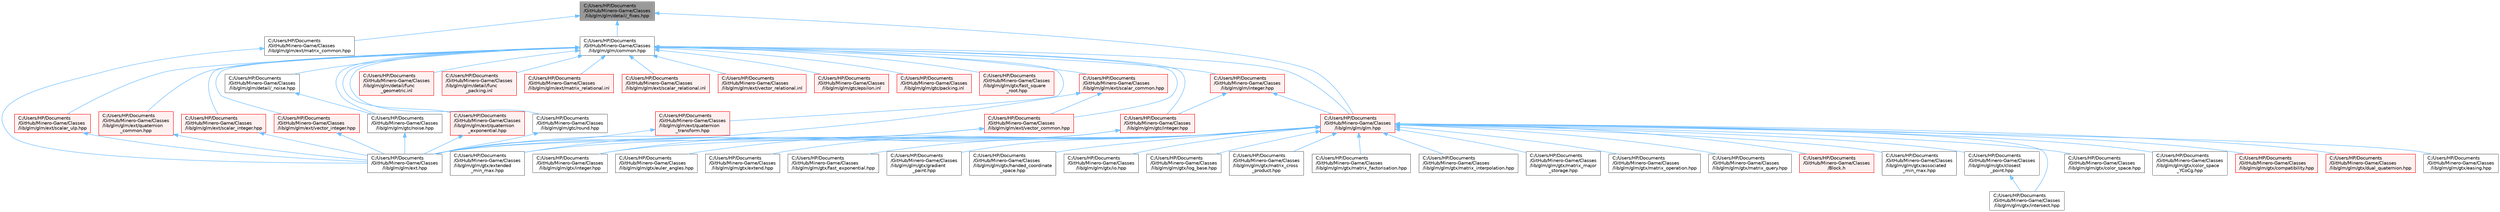 digraph "C:/Users/HP/Documents/GitHub/Minero-Game/Classes/lib/glm/glm/detail/_fixes.hpp"
{
 // LATEX_PDF_SIZE
  bgcolor="transparent";
  edge [fontname=Helvetica,fontsize=10,labelfontname=Helvetica,labelfontsize=10];
  node [fontname=Helvetica,fontsize=10,shape=box,height=0.2,width=0.4];
  Node1 [id="Node000001",label="C:/Users/HP/Documents\l/GitHub/Minero-Game/Classes\l/lib/glm/glm/detail/_fixes.hpp",height=0.2,width=0.4,color="gray40", fillcolor="grey60", style="filled", fontcolor="black",tooltip=" "];
  Node1 -> Node2 [id="edge1_Node000001_Node000002",dir="back",color="steelblue1",style="solid",tooltip=" "];
  Node2 [id="Node000002",label="C:/Users/HP/Documents\l/GitHub/Minero-Game/Classes\l/lib/glm/glm/common.hpp",height=0.2,width=0.4,color="grey40", fillcolor="white", style="filled",URL="$_classes_2lib_2glm_2glm_2common_8hpp.html",tooltip=" "];
  Node2 -> Node3 [id="edge2_Node000002_Node000003",dir="back",color="steelblue1",style="solid",tooltip=" "];
  Node3 [id="Node000003",label="C:/Users/HP/Documents\l/GitHub/Minero-Game/Classes\l/lib/glm/glm/detail/_noise.hpp",height=0.2,width=0.4,color="grey40", fillcolor="white", style="filled",URL="$_classes_2lib_2glm_2glm_2detail_2__noise_8hpp.html",tooltip=" "];
  Node3 -> Node4 [id="edge3_Node000003_Node000004",dir="back",color="steelblue1",style="solid",tooltip=" "];
  Node4 [id="Node000004",label="C:/Users/HP/Documents\l/GitHub/Minero-Game/Classes\l/lib/glm/glm/gtc/noise.hpp",height=0.2,width=0.4,color="grey40", fillcolor="white", style="filled",URL="$_classes_2lib_2glm_2glm_2gtc_2noise_8hpp.html",tooltip=" "];
  Node4 -> Node5 [id="edge4_Node000004_Node000005",dir="back",color="steelblue1",style="solid",tooltip=" "];
  Node5 [id="Node000005",label="C:/Users/HP/Documents\l/GitHub/Minero-Game/Classes\l/lib/glm/glm/ext.hpp",height=0.2,width=0.4,color="grey40", fillcolor="white", style="filled",URL="$_classes_2lib_2glm_2glm_2ext_8hpp.html",tooltip=" "];
  Node2 -> Node6 [id="edge5_Node000002_Node000006",dir="back",color="steelblue1",style="solid",tooltip=" "];
  Node6 [id="Node000006",label="C:/Users/HP/Documents\l/GitHub/Minero-Game/Classes\l/lib/glm/glm/detail/func\l_geometric.inl",height=0.2,width=0.4,color="red", fillcolor="#FFF0F0", style="filled",URL="$_classes_2lib_2glm_2glm_2detail_2func__geometric_8inl.html",tooltip=" "];
  Node2 -> Node142 [id="edge6_Node000002_Node000142",dir="back",color="steelblue1",style="solid",tooltip=" "];
  Node142 [id="Node000142",label="C:/Users/HP/Documents\l/GitHub/Minero-Game/Classes\l/lib/glm/glm/detail/func\l_packing.inl",height=0.2,width=0.4,color="red", fillcolor="#FFF0F0", style="filled",URL="$_classes_2lib_2glm_2glm_2detail_2func__packing_8inl.html",tooltip=" "];
  Node2 -> Node144 [id="edge7_Node000002_Node000144",dir="back",color="steelblue1",style="solid",tooltip=" "];
  Node144 [id="Node000144",label="C:/Users/HP/Documents\l/GitHub/Minero-Game/Classes\l/lib/glm/glm/ext/matrix_relational.inl",height=0.2,width=0.4,color="red", fillcolor="#FFF0F0", style="filled",URL="$_classes_2lib_2glm_2glm_2ext_2matrix__relational_8inl.html",tooltip=" "];
  Node2 -> Node133 [id="edge8_Node000002_Node000133",dir="back",color="steelblue1",style="solid",tooltip=" "];
  Node133 [id="Node000133",label="C:/Users/HP/Documents\l/GitHub/Minero-Game/Classes\l/lib/glm/glm/ext/quaternion\l_common.hpp",height=0.2,width=0.4,color="red", fillcolor="#FFF0F0", style="filled",URL="$_classes_2lib_2glm_2glm_2ext_2quaternion__common_8hpp.html",tooltip=" "];
  Node133 -> Node5 [id="edge9_Node000133_Node000005",dir="back",color="steelblue1",style="solid",tooltip=" "];
  Node2 -> Node130 [id="edge10_Node000002_Node000130",dir="back",color="steelblue1",style="solid",tooltip=" "];
  Node130 [id="Node000130",label="C:/Users/HP/Documents\l/GitHub/Minero-Game/Classes\l/lib/glm/glm/ext/quaternion\l_exponential.hpp",height=0.2,width=0.4,color="red", fillcolor="#FFF0F0", style="filled",URL="$_classes_2lib_2glm_2glm_2ext_2quaternion__exponential_8hpp.html",tooltip=" "];
  Node130 -> Node5 [id="edge11_Node000130_Node000005",dir="back",color="steelblue1",style="solid",tooltip=" "];
  Node2 -> Node134 [id="edge12_Node000002_Node000134",dir="back",color="steelblue1",style="solid",tooltip=" "];
  Node134 [id="Node000134",label="C:/Users/HP/Documents\l/GitHub/Minero-Game/Classes\l/lib/glm/glm/ext/quaternion\l_transform.hpp",height=0.2,width=0.4,color="red", fillcolor="#FFF0F0", style="filled",URL="$_classes_2lib_2glm_2glm_2ext_2quaternion__transform_8hpp.html",tooltip=" "];
  Node134 -> Node5 [id="edge13_Node000134_Node000005",dir="back",color="steelblue1",style="solid",tooltip=" "];
  Node2 -> Node146 [id="edge14_Node000002_Node000146",dir="back",color="steelblue1",style="solid",tooltip=" "];
  Node146 [id="Node000146",label="C:/Users/HP/Documents\l/GitHub/Minero-Game/Classes\l/lib/glm/glm/ext/scalar_common.hpp",height=0.2,width=0.4,color="red", fillcolor="#FFF0F0", style="filled",URL="$_classes_2lib_2glm_2glm_2ext_2scalar__common_8hpp.html",tooltip=" "];
  Node146 -> Node5 [id="edge15_Node000146_Node000005",dir="back",color="steelblue1",style="solid",tooltip=" "];
  Node146 -> Node147 [id="edge16_Node000146_Node000147",dir="back",color="steelblue1",style="solid",tooltip=" "];
  Node147 [id="Node000147",label="C:/Users/HP/Documents\l/GitHub/Minero-Game/Classes\l/lib/glm/glm/ext/vector_common.hpp",height=0.2,width=0.4,color="red", fillcolor="#FFF0F0", style="filled",URL="$_classes_2lib_2glm_2glm_2ext_2vector__common_8hpp.html",tooltip=" "];
  Node147 -> Node5 [id="edge17_Node000147_Node000005",dir="back",color="steelblue1",style="solid",tooltip=" "];
  Node147 -> Node40 [id="edge18_Node000147_Node000040",dir="back",color="steelblue1",style="solid",tooltip=" "];
  Node40 [id="Node000040",label="C:/Users/HP/Documents\l/GitHub/Minero-Game/Classes\l/lib/glm/glm/gtx/extended\l_min_max.hpp",height=0.2,width=0.4,color="grey40", fillcolor="white", style="filled",URL="$_classes_2lib_2glm_2glm_2gtx_2extended__min__max_8hpp.html",tooltip=" "];
  Node2 -> Node148 [id="edge19_Node000002_Node000148",dir="back",color="steelblue1",style="solid",tooltip=" "];
  Node148 [id="Node000148",label="C:/Users/HP/Documents\l/GitHub/Minero-Game/Classes\l/lib/glm/glm/ext/scalar_integer.hpp",height=0.2,width=0.4,color="red", fillcolor="#FFF0F0", style="filled",URL="$_classes_2lib_2glm_2glm_2ext_2scalar__integer_8hpp.html",tooltip=" "];
  Node148 -> Node5 [id="edge20_Node000148_Node000005",dir="back",color="steelblue1",style="solid",tooltip=" "];
  Node2 -> Node153 [id="edge21_Node000002_Node000153",dir="back",color="steelblue1",style="solid",tooltip=" "];
  Node153 [id="Node000153",label="C:/Users/HP/Documents\l/GitHub/Minero-Game/Classes\l/lib/glm/glm/ext/scalar_relational.inl",height=0.2,width=0.4,color="red", fillcolor="#FFF0F0", style="filled",URL="$_classes_2lib_2glm_2glm_2ext_2scalar__relational_8inl.html",tooltip=" "];
  Node2 -> Node156 [id="edge22_Node000002_Node000156",dir="back",color="steelblue1",style="solid",tooltip=" "];
  Node156 [id="Node000156",label="C:/Users/HP/Documents\l/GitHub/Minero-Game/Classes\l/lib/glm/glm/ext/scalar_ulp.hpp",height=0.2,width=0.4,color="red", fillcolor="#FFF0F0", style="filled",URL="$_classes_2lib_2glm_2glm_2ext_2scalar__ulp_8hpp.html",tooltip=" "];
  Node156 -> Node5 [id="edge23_Node000156_Node000005",dir="back",color="steelblue1",style="solid",tooltip=" "];
  Node2 -> Node147 [id="edge24_Node000002_Node000147",dir="back",color="steelblue1",style="solid",tooltip=" "];
  Node2 -> Node150 [id="edge25_Node000002_Node000150",dir="back",color="steelblue1",style="solid",tooltip=" "];
  Node150 [id="Node000150",label="C:/Users/HP/Documents\l/GitHub/Minero-Game/Classes\l/lib/glm/glm/ext/vector_integer.hpp",height=0.2,width=0.4,color="red", fillcolor="#FFF0F0", style="filled",URL="$_classes_2lib_2glm_2glm_2ext_2vector__integer_8hpp.html",tooltip=" "];
  Node150 -> Node5 [id="edge26_Node000150_Node000005",dir="back",color="steelblue1",style="solid",tooltip=" "];
  Node2 -> Node160 [id="edge27_Node000002_Node000160",dir="back",color="steelblue1",style="solid",tooltip=" "];
  Node160 [id="Node000160",label="C:/Users/HP/Documents\l/GitHub/Minero-Game/Classes\l/lib/glm/glm/ext/vector_relational.inl",height=0.2,width=0.4,color="red", fillcolor="#FFF0F0", style="filled",URL="$_classes_2lib_2glm_2glm_2ext_2vector__relational_8inl.html",tooltip=" "];
  Node2 -> Node18 [id="edge28_Node000002_Node000018",dir="back",color="steelblue1",style="solid",tooltip=" "];
  Node18 [id="Node000018",label="C:/Users/HP/Documents\l/GitHub/Minero-Game/Classes\l/lib/glm/glm/glm.hpp",height=0.2,width=0.4,color="red", fillcolor="#FFF0F0", style="filled",URL="$_classes_2lib_2glm_2glm_2glm_8hpp.html",tooltip=" "];
  Node18 -> Node19 [id="edge29_Node000018_Node000019",dir="back",color="steelblue1",style="solid",tooltip=" "];
  Node19 [id="Node000019",label="C:/Users/HP/Documents\l/GitHub/Minero-Game/Classes\l/Block.h",height=0.2,width=0.4,color="red", fillcolor="#FFF0F0", style="filled",URL="$_classes_2_block_8h.html",tooltip=" "];
  Node18 -> Node5 [id="edge30_Node000018_Node000005",dir="back",color="steelblue1",style="solid",tooltip=" "];
  Node18 -> Node24 [id="edge31_Node000018_Node000024",dir="back",color="steelblue1",style="solid",tooltip=" "];
  Node24 [id="Node000024",label="C:/Users/HP/Documents\l/GitHub/Minero-Game/Classes\l/lib/glm/glm/gtx/associated\l_min_max.hpp",height=0.2,width=0.4,color="grey40", fillcolor="white", style="filled",URL="$_classes_2lib_2glm_2glm_2gtx_2associated__min__max_8hpp.html",tooltip=" "];
  Node18 -> Node25 [id="edge32_Node000018_Node000025",dir="back",color="steelblue1",style="solid",tooltip=" "];
  Node25 [id="Node000025",label="C:/Users/HP/Documents\l/GitHub/Minero-Game/Classes\l/lib/glm/glm/gtx/closest\l_point.hpp",height=0.2,width=0.4,color="grey40", fillcolor="white", style="filled",URL="$_classes_2lib_2glm_2glm_2gtx_2closest__point_8hpp.html",tooltip=" "];
  Node25 -> Node26 [id="edge33_Node000025_Node000026",dir="back",color="steelblue1",style="solid",tooltip=" "];
  Node26 [id="Node000026",label="C:/Users/HP/Documents\l/GitHub/Minero-Game/Classes\l/lib/glm/glm/gtx/intersect.hpp",height=0.2,width=0.4,color="grey40", fillcolor="white", style="filled",URL="$_classes_2lib_2glm_2glm_2gtx_2intersect_8hpp.html",tooltip=" "];
  Node18 -> Node27 [id="edge34_Node000018_Node000027",dir="back",color="steelblue1",style="solid",tooltip=" "];
  Node27 [id="Node000027",label="C:/Users/HP/Documents\l/GitHub/Minero-Game/Classes\l/lib/glm/glm/gtx/color_space.hpp",height=0.2,width=0.4,color="grey40", fillcolor="white", style="filled",URL="$_classes_2lib_2glm_2glm_2gtx_2color__space_8hpp.html",tooltip=" "];
  Node18 -> Node28 [id="edge35_Node000018_Node000028",dir="back",color="steelblue1",style="solid",tooltip=" "];
  Node28 [id="Node000028",label="C:/Users/HP/Documents\l/GitHub/Minero-Game/Classes\l/lib/glm/glm/gtx/color_space\l_YCoCg.hpp",height=0.2,width=0.4,color="grey40", fillcolor="white", style="filled",URL="$_classes_2lib_2glm_2glm_2gtx_2color__space___y_co_cg_8hpp.html",tooltip=" "];
  Node18 -> Node29 [id="edge36_Node000018_Node000029",dir="back",color="steelblue1",style="solid",tooltip=" "];
  Node29 [id="Node000029",label="C:/Users/HP/Documents\l/GitHub/Minero-Game/Classes\l/lib/glm/glm/gtx/compatibility.hpp",height=0.2,width=0.4,color="red", fillcolor="#FFF0F0", style="filled",URL="$_classes_2lib_2glm_2glm_2gtx_2compatibility_8hpp.html",tooltip=" "];
  Node18 -> Node32 [id="edge37_Node000018_Node000032",dir="back",color="steelblue1",style="solid",tooltip=" "];
  Node32 [id="Node000032",label="C:/Users/HP/Documents\l/GitHub/Minero-Game/Classes\l/lib/glm/glm/gtx/dual_quaternion.hpp",height=0.2,width=0.4,color="red", fillcolor="#FFF0F0", style="filled",URL="$_classes_2lib_2glm_2glm_2gtx_2dual__quaternion_8hpp.html",tooltip=" "];
  Node18 -> Node38 [id="edge38_Node000018_Node000038",dir="back",color="steelblue1",style="solid",tooltip=" "];
  Node38 [id="Node000038",label="C:/Users/HP/Documents\l/GitHub/Minero-Game/Classes\l/lib/glm/glm/gtx/easing.hpp",height=0.2,width=0.4,color="grey40", fillcolor="white", style="filled",URL="$_classes_2lib_2glm_2glm_2gtx_2easing_8hpp.html",tooltip=" "];
  Node18 -> Node31 [id="edge39_Node000018_Node000031",dir="back",color="steelblue1",style="solid",tooltip=" "];
  Node31 [id="Node000031",label="C:/Users/HP/Documents\l/GitHub/Minero-Game/Classes\l/lib/glm/glm/gtx/euler_angles.hpp",height=0.2,width=0.4,color="grey40", fillcolor="white", style="filled",URL="$_classes_2lib_2glm_2glm_2gtx_2euler__angles_8hpp.html",tooltip=" "];
  Node18 -> Node39 [id="edge40_Node000018_Node000039",dir="back",color="steelblue1",style="solid",tooltip=" "];
  Node39 [id="Node000039",label="C:/Users/HP/Documents\l/GitHub/Minero-Game/Classes\l/lib/glm/glm/gtx/extend.hpp",height=0.2,width=0.4,color="grey40", fillcolor="white", style="filled",URL="$_classes_2lib_2glm_2glm_2gtx_2extend_8hpp.html",tooltip=" "];
  Node18 -> Node40 [id="edge41_Node000018_Node000040",dir="back",color="steelblue1",style="solid",tooltip=" "];
  Node18 -> Node41 [id="edge42_Node000018_Node000041",dir="back",color="steelblue1",style="solid",tooltip=" "];
  Node41 [id="Node000041",label="C:/Users/HP/Documents\l/GitHub/Minero-Game/Classes\l/lib/glm/glm/gtx/fast_exponential.hpp",height=0.2,width=0.4,color="grey40", fillcolor="white", style="filled",URL="$_classes_2lib_2glm_2glm_2gtx_2fast__exponential_8hpp.html",tooltip=" "];
  Node18 -> Node42 [id="edge43_Node000018_Node000042",dir="back",color="steelblue1",style="solid",tooltip=" "];
  Node42 [id="Node000042",label="C:/Users/HP/Documents\l/GitHub/Minero-Game/Classes\l/lib/glm/glm/gtx/gradient\l_paint.hpp",height=0.2,width=0.4,color="grey40", fillcolor="white", style="filled",URL="$_classes_2lib_2glm_2glm_2gtx_2gradient__paint_8hpp.html",tooltip=" "];
  Node18 -> Node43 [id="edge44_Node000018_Node000043",dir="back",color="steelblue1",style="solid",tooltip=" "];
  Node43 [id="Node000043",label="C:/Users/HP/Documents\l/GitHub/Minero-Game/Classes\l/lib/glm/glm/gtx/handed_coordinate\l_space.hpp",height=0.2,width=0.4,color="grey40", fillcolor="white", style="filled",URL="$_classes_2lib_2glm_2glm_2gtx_2handed__coordinate__space_8hpp.html",tooltip=" "];
  Node18 -> Node44 [id="edge45_Node000018_Node000044",dir="back",color="steelblue1",style="solid",tooltip=" "];
  Node44 [id="Node000044",label="C:/Users/HP/Documents\l/GitHub/Minero-Game/Classes\l/lib/glm/glm/gtx/integer.hpp",height=0.2,width=0.4,color="grey40", fillcolor="white", style="filled",URL="$_classes_2lib_2glm_2glm_2gtx_2integer_8hpp.html",tooltip=" "];
  Node18 -> Node26 [id="edge46_Node000018_Node000026",dir="back",color="steelblue1",style="solid",tooltip=" "];
  Node18 -> Node37 [id="edge47_Node000018_Node000037",dir="back",color="steelblue1",style="solid",tooltip=" "];
  Node37 [id="Node000037",label="C:/Users/HP/Documents\l/GitHub/Minero-Game/Classes\l/lib/glm/glm/gtx/io.hpp",height=0.2,width=0.4,color="grey40", fillcolor="white", style="filled",URL="$_classes_2lib_2glm_2glm_2gtx_2io_8hpp.html",tooltip=" "];
  Node18 -> Node45 [id="edge48_Node000018_Node000045",dir="back",color="steelblue1",style="solid",tooltip=" "];
  Node45 [id="Node000045",label="C:/Users/HP/Documents\l/GitHub/Minero-Game/Classes\l/lib/glm/glm/gtx/log_base.hpp",height=0.2,width=0.4,color="grey40", fillcolor="white", style="filled",URL="$_classes_2lib_2glm_2glm_2gtx_2log__base_8hpp.html",tooltip=" "];
  Node18 -> Node46 [id="edge49_Node000018_Node000046",dir="back",color="steelblue1",style="solid",tooltip=" "];
  Node46 [id="Node000046",label="C:/Users/HP/Documents\l/GitHub/Minero-Game/Classes\l/lib/glm/glm/gtx/matrix_cross\l_product.hpp",height=0.2,width=0.4,color="grey40", fillcolor="white", style="filled",URL="$_classes_2lib_2glm_2glm_2gtx_2matrix__cross__product_8hpp.html",tooltip=" "];
  Node18 -> Node47 [id="edge50_Node000018_Node000047",dir="back",color="steelblue1",style="solid",tooltip=" "];
  Node47 [id="Node000047",label="C:/Users/HP/Documents\l/GitHub/Minero-Game/Classes\l/lib/glm/glm/gtx/matrix_factorisation.hpp",height=0.2,width=0.4,color="grey40", fillcolor="white", style="filled",URL="$_classes_2lib_2glm_2glm_2gtx_2matrix__factorisation_8hpp.html",tooltip=" "];
  Node18 -> Node48 [id="edge51_Node000018_Node000048",dir="back",color="steelblue1",style="solid",tooltip=" "];
  Node48 [id="Node000048",label="C:/Users/HP/Documents\l/GitHub/Minero-Game/Classes\l/lib/glm/glm/gtx/matrix_interpolation.hpp",height=0.2,width=0.4,color="grey40", fillcolor="white", style="filled",URL="$_classes_2lib_2glm_2glm_2gtx_2matrix__interpolation_8hpp.html",tooltip=" "];
  Node18 -> Node49 [id="edge52_Node000018_Node000049",dir="back",color="steelblue1",style="solid",tooltip=" "];
  Node49 [id="Node000049",label="C:/Users/HP/Documents\l/GitHub/Minero-Game/Classes\l/lib/glm/glm/gtx/matrix_major\l_storage.hpp",height=0.2,width=0.4,color="grey40", fillcolor="white", style="filled",URL="$_classes_2lib_2glm_2glm_2gtx_2matrix__major__storage_8hpp.html",tooltip=" "];
  Node18 -> Node50 [id="edge53_Node000018_Node000050",dir="back",color="steelblue1",style="solid",tooltip=" "];
  Node50 [id="Node000050",label="C:/Users/HP/Documents\l/GitHub/Minero-Game/Classes\l/lib/glm/glm/gtx/matrix_operation.hpp",height=0.2,width=0.4,color="grey40", fillcolor="white", style="filled",URL="$_classes_2lib_2glm_2glm_2gtx_2matrix__operation_8hpp.html",tooltip=" "];
  Node18 -> Node51 [id="edge54_Node000018_Node000051",dir="back",color="steelblue1",style="solid",tooltip=" "];
  Node51 [id="Node000051",label="C:/Users/HP/Documents\l/GitHub/Minero-Game/Classes\l/lib/glm/glm/gtx/matrix_query.hpp",height=0.2,width=0.4,color="grey40", fillcolor="white", style="filled",URL="$_classes_2lib_2glm_2glm_2gtx_2matrix__query_8hpp.html",tooltip=" "];
  Node2 -> Node163 [id="edge55_Node000002_Node000163",dir="back",color="steelblue1",style="solid",tooltip=" "];
  Node163 [id="Node000163",label="C:/Users/HP/Documents\l/GitHub/Minero-Game/Classes\l/lib/glm/glm/gtc/epsilon.inl",height=0.2,width=0.4,color="red", fillcolor="#FFF0F0", style="filled",URL="$_classes_2lib_2glm_2glm_2gtc_2epsilon_8inl.html",tooltip=" "];
  Node2 -> Node168 [id="edge56_Node000002_Node000168",dir="back",color="steelblue1",style="solid",tooltip=" "];
  Node168 [id="Node000168",label="C:/Users/HP/Documents\l/GitHub/Minero-Game/Classes\l/lib/glm/glm/gtc/integer.hpp",height=0.2,width=0.4,color="red", fillcolor="#FFF0F0", style="filled",URL="$_classes_2lib_2glm_2glm_2gtc_2integer_8hpp.html",tooltip=" "];
  Node168 -> Node5 [id="edge57_Node000168_Node000005",dir="back",color="steelblue1",style="solid",tooltip=" "];
  Node168 -> Node44 [id="edge58_Node000168_Node000044",dir="back",color="steelblue1",style="solid",tooltip=" "];
  Node2 -> Node4 [id="edge59_Node000002_Node000004",dir="back",color="steelblue1",style="solid",tooltip=" "];
  Node2 -> Node155 [id="edge60_Node000002_Node000155",dir="back",color="steelblue1",style="solid",tooltip=" "];
  Node155 [id="Node000155",label="C:/Users/HP/Documents\l/GitHub/Minero-Game/Classes\l/lib/glm/glm/gtc/packing.inl",height=0.2,width=0.4,color="red", fillcolor="#FFF0F0", style="filled",URL="$_classes_2lib_2glm_2glm_2gtc_2packing_8inl.html",tooltip=" "];
  Node2 -> Node152 [id="edge61_Node000002_Node000152",dir="back",color="steelblue1",style="solid",tooltip=" "];
  Node152 [id="Node000152",label="C:/Users/HP/Documents\l/GitHub/Minero-Game/Classes\l/lib/glm/glm/gtc/round.hpp",height=0.2,width=0.4,color="grey40", fillcolor="white", style="filled",URL="$_classes_2lib_2glm_2glm_2gtc_2round_8hpp.html",tooltip=" "];
  Node152 -> Node5 [id="edge62_Node000152_Node000005",dir="back",color="steelblue1",style="solid",tooltip=" "];
  Node2 -> Node139 [id="edge63_Node000002_Node000139",dir="back",color="steelblue1",style="solid",tooltip=" "];
  Node139 [id="Node000139",label="C:/Users/HP/Documents\l/GitHub/Minero-Game/Classes\l/lib/glm/glm/gtx/fast_square\l_root.hpp",height=0.2,width=0.4,color="red", fillcolor="#FFF0F0", style="filled",URL="$_classes_2lib_2glm_2glm_2gtx_2fast__square__root_8hpp.html",tooltip=" "];
  Node2 -> Node169 [id="edge64_Node000002_Node000169",dir="back",color="steelblue1",style="solid",tooltip=" "];
  Node169 [id="Node000169",label="C:/Users/HP/Documents\l/GitHub/Minero-Game/Classes\l/lib/glm/glm/integer.hpp",height=0.2,width=0.4,color="red", fillcolor="#FFF0F0", style="filled",URL="$_classes_2lib_2glm_2glm_2integer_8hpp.html",tooltip=" "];
  Node169 -> Node18 [id="edge65_Node000169_Node000018",dir="back",color="steelblue1",style="solid",tooltip=" "];
  Node169 -> Node168 [id="edge66_Node000169_Node000168",dir="back",color="steelblue1",style="solid",tooltip=" "];
  Node1 -> Node125 [id="edge67_Node000001_Node000125",dir="back",color="steelblue1",style="solid",tooltip=" "];
  Node125 [id="Node000125",label="C:/Users/HP/Documents\l/GitHub/Minero-Game/Classes\l/lib/glm/glm/ext/matrix_common.hpp",height=0.2,width=0.4,color="grey40", fillcolor="white", style="filled",URL="$_classes_2lib_2glm_2glm_2ext_2matrix__common_8hpp.html",tooltip=" "];
  Node125 -> Node5 [id="edge68_Node000125_Node000005",dir="back",color="steelblue1",style="solid",tooltip=" "];
  Node1 -> Node18 [id="edge69_Node000001_Node000018",dir="back",color="steelblue1",style="solid",tooltip=" "];
}
